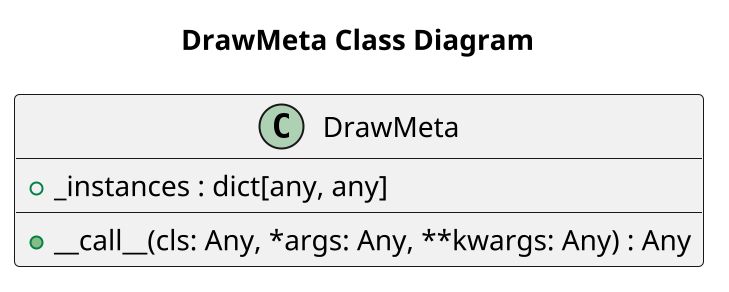 @startuml
scale 2
title "DrawMeta Class Diagram"
class DrawMeta {
    +_instances : dict[any, any]

    +__call__(cls: Any, *args: Any, **kwargs: Any) : Any
}
@enduml